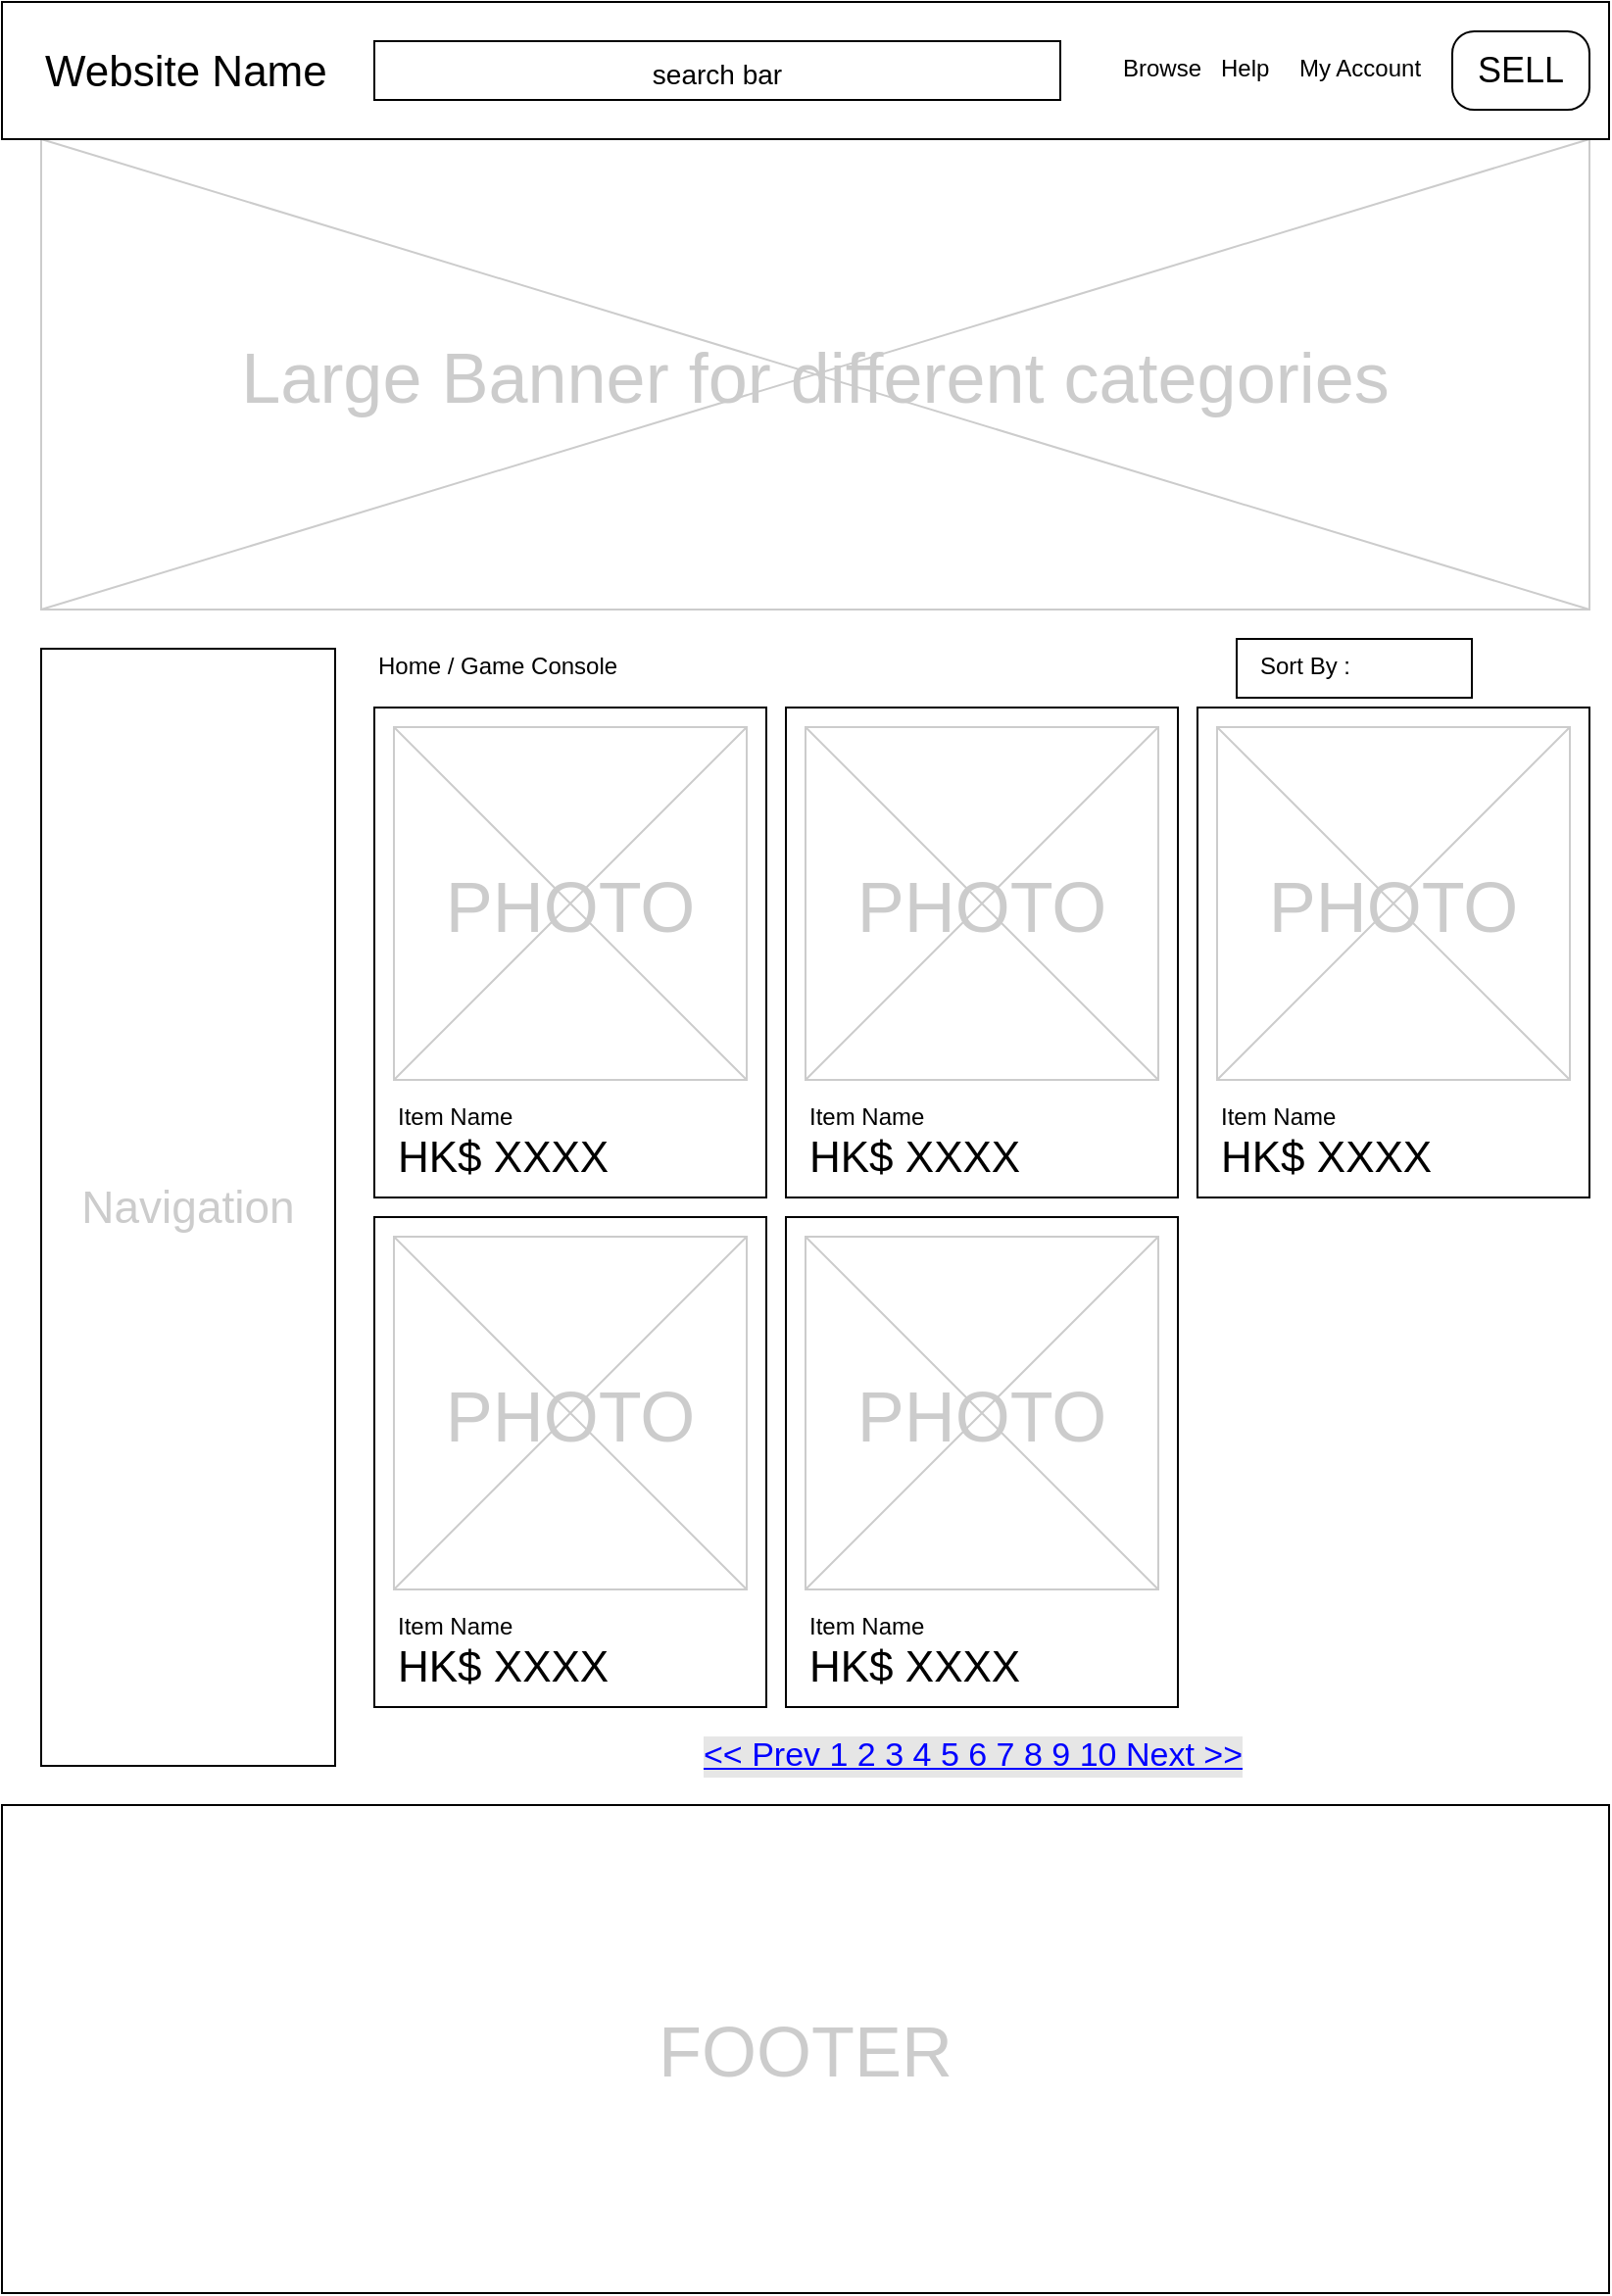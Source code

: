 <mxfile version="20.0.4" type="github">
  <diagram name="Page-1" id="f1b7ffb7-ca1e-a977-7cf5-a751b3c06c05">
    <mxGraphModel dx="976" dy="790" grid="1" gridSize="10" guides="1" tooltips="1" connect="1" arrows="1" fold="1" page="1" pageScale="1" pageWidth="826" pageHeight="1169" background="none" math="0" shadow="0">
      <root>
        <mxCell id="0" />
        <mxCell id="1" parent="0" />
        <mxCell id="7U0UcvtXGMc5YS8rFjJw-63" value="" style="verticalLabelPosition=bottom;verticalAlign=top;strokeWidth=1;shape=mxgraph.mockup.graphics.iconGrid;strokeColor=#CCCCCC;gridSize=1,1;" parent="1" vertex="1">
          <mxGeometry x="20" y="70" width="790" height="240" as="geometry" />
        </mxCell>
        <mxCell id="7U0UcvtXGMc5YS8rFjJw-67" value="" style="rounded=0;whiteSpace=wrap;html=1;fontSize=18;" parent="1" vertex="1">
          <mxGeometry width="820" height="70" as="geometry" />
        </mxCell>
        <mxCell id="2" value="Website Name" style="text;spacingTop=-5;fontSize=22;fontStyle=0" parent="1" vertex="1">
          <mxGeometry x="20" y="20" width="150" height="30" as="geometry" />
        </mxCell>
        <mxCell id="5" value="Browse" style="text;spacingTop=-5;" parent="1" vertex="1">
          <mxGeometry x="570" y="25.0" width="30" height="20" as="geometry" />
        </mxCell>
        <mxCell id="8" value="Home / Game Console" style="text;spacingTop=-5;" parent="1" vertex="1">
          <mxGeometry x="190" y="330" width="30" height="20" as="geometry" />
        </mxCell>
        <mxCell id="7U0UcvtXGMc5YS8rFjJw-61" value="&lt;font style=&quot;font-size: 14px;&quot;&gt;search bar&lt;/font&gt;" style="rounded=0;whiteSpace=wrap;html=1;fontSize=25;verticalAlign=bottom;" parent="1" vertex="1">
          <mxGeometry x="190" y="20" width="350" height="30" as="geometry" />
        </mxCell>
        <mxCell id="7U0UcvtXGMc5YS8rFjJw-62" value="SELL" style="rounded=1;whiteSpace=wrap;html=1;fontSize=18;arcSize=28;" parent="1" vertex="1">
          <mxGeometry x="740" y="15" width="70" height="40" as="geometry" />
        </mxCell>
        <mxCell id="26" value="Large Banner for different categories" style="text;spacingTop=-5;align=center;verticalAlign=middle;fontSize=36;fontColor=#CCCCCC" parent="1" vertex="1">
          <mxGeometry x="20" y="70" width="790" height="240" as="geometry" />
        </mxCell>
        <mxCell id="7U0UcvtXGMc5YS8rFjJw-65" value="Help" style="text;spacingTop=-5;" parent="1" vertex="1">
          <mxGeometry x="620" y="25.0" width="30" height="20" as="geometry" />
        </mxCell>
        <mxCell id="7U0UcvtXGMc5YS8rFjJw-66" value="My Account" style="text;spacingTop=-5;" parent="1" vertex="1">
          <mxGeometry x="660" y="25.0" width="30" height="20" as="geometry" />
        </mxCell>
        <mxCell id="7U0UcvtXGMc5YS8rFjJw-72" value="" style="rounded=0;whiteSpace=wrap;html=1;fontSize=22;" parent="1" vertex="1">
          <mxGeometry x="630" y="325" width="120" height="30" as="geometry" />
        </mxCell>
        <mxCell id="7U0UcvtXGMc5YS8rFjJw-85" value="Sort By :" style="text;spacingTop=-5;" parent="1" vertex="1">
          <mxGeometry x="640" y="330" width="30" height="20" as="geometry" />
        </mxCell>
        <mxCell id="7U0UcvtXGMc5YS8rFjJw-97" value="" style="group" parent="1" vertex="1" connectable="0">
          <mxGeometry x="400" y="360" width="200" height="250" as="geometry" />
        </mxCell>
        <mxCell id="7U0UcvtXGMc5YS8rFjJw-98" value="" style="rounded=0;whiteSpace=wrap;html=1;fontSize=8;" parent="7U0UcvtXGMc5YS8rFjJw-97" vertex="1">
          <mxGeometry width="200" height="250" as="geometry" />
        </mxCell>
        <mxCell id="7U0UcvtXGMc5YS8rFjJw-99" value="" style="verticalLabelPosition=bottom;verticalAlign=top;strokeWidth=1;shape=mxgraph.mockup.graphics.iconGrid;strokeColor=#CCCCCC;gridSize=1,1;" parent="7U0UcvtXGMc5YS8rFjJw-97" vertex="1">
          <mxGeometry x="10" y="10" width="180" height="180" as="geometry" />
        </mxCell>
        <mxCell id="7U0UcvtXGMc5YS8rFjJw-100" value="Item Name" style="text;spacingTop=-5;" parent="7U0UcvtXGMc5YS8rFjJw-97" vertex="1">
          <mxGeometry x="10" y="200" width="30" height="20" as="geometry" />
        </mxCell>
        <mxCell id="7U0UcvtXGMc5YS8rFjJw-101" value="HK$ XXXX" style="text;spacingTop=-5;whiteSpace=wrap;align=left;fontSize=22;" parent="7U0UcvtXGMc5YS8rFjJw-97" vertex="1">
          <mxGeometry x="10" y="215" width="180" height="30" as="geometry" />
        </mxCell>
        <mxCell id="7U0UcvtXGMc5YS8rFjJw-108" value="PHOTO" style="text;spacingTop=-5;align=center;verticalAlign=middle;fontSize=36;fontColor=#CCCCCC" parent="7U0UcvtXGMc5YS8rFjJw-97" vertex="1">
          <mxGeometry x="10" y="10" width="180" height="180" as="geometry" />
        </mxCell>
        <mxCell id="7U0UcvtXGMc5YS8rFjJw-102" value="" style="group" parent="1" vertex="1" connectable="0">
          <mxGeometry x="610" y="360" width="200" height="250" as="geometry" />
        </mxCell>
        <mxCell id="7U0UcvtXGMc5YS8rFjJw-103" value="" style="rounded=0;whiteSpace=wrap;html=1;fontSize=8;" parent="7U0UcvtXGMc5YS8rFjJw-102" vertex="1">
          <mxGeometry width="200" height="250" as="geometry" />
        </mxCell>
        <mxCell id="7U0UcvtXGMc5YS8rFjJw-104" value="" style="verticalLabelPosition=bottom;verticalAlign=top;strokeWidth=1;shape=mxgraph.mockup.graphics.iconGrid;strokeColor=#CCCCCC;gridSize=1,1;" parent="7U0UcvtXGMc5YS8rFjJw-102" vertex="1">
          <mxGeometry x="10" y="10" width="180" height="180" as="geometry" />
        </mxCell>
        <mxCell id="7U0UcvtXGMc5YS8rFjJw-105" value="Item Name" style="text;spacingTop=-5;" parent="7U0UcvtXGMc5YS8rFjJw-102" vertex="1">
          <mxGeometry x="10" y="200" width="30" height="20" as="geometry" />
        </mxCell>
        <mxCell id="7U0UcvtXGMc5YS8rFjJw-106" value="HK$ XXXX" style="text;spacingTop=-5;whiteSpace=wrap;align=left;fontSize=22;" parent="7U0UcvtXGMc5YS8rFjJw-102" vertex="1">
          <mxGeometry x="10" y="215" width="180" height="30" as="geometry" />
        </mxCell>
        <mxCell id="7U0UcvtXGMc5YS8rFjJw-109" value="PHOTO" style="text;spacingTop=-5;align=center;verticalAlign=middle;fontSize=36;fontColor=#CCCCCC" parent="7U0UcvtXGMc5YS8rFjJw-102" vertex="1">
          <mxGeometry x="10" y="10" width="180" height="180" as="geometry" />
        </mxCell>
        <mxCell id="7U0UcvtXGMc5YS8rFjJw-110" value="" style="group" parent="1" vertex="1" connectable="0">
          <mxGeometry x="190" y="360" width="200" height="250" as="geometry" />
        </mxCell>
        <mxCell id="7U0UcvtXGMc5YS8rFjJw-84" value="" style="rounded=0;whiteSpace=wrap;html=1;fontSize=8;" parent="7U0UcvtXGMc5YS8rFjJw-110" vertex="1">
          <mxGeometry width="200" height="250" as="geometry" />
        </mxCell>
        <mxCell id="50" value="" style="verticalLabelPosition=bottom;verticalAlign=top;strokeWidth=1;shape=mxgraph.mockup.graphics.iconGrid;strokeColor=#CCCCCC;gridSize=1,1;" parent="7U0UcvtXGMc5YS8rFjJw-110" vertex="1">
          <mxGeometry x="10" y="10" width="180" height="180" as="geometry" />
        </mxCell>
        <mxCell id="51" value="Item Name" style="text;spacingTop=-5;" parent="7U0UcvtXGMc5YS8rFjJw-110" vertex="1">
          <mxGeometry x="10" y="200" width="30" height="20" as="geometry" />
        </mxCell>
        <mxCell id="52" value="HK$ XXXX" style="text;spacingTop=-5;whiteSpace=wrap;align=left;fontSize=22;" parent="7U0UcvtXGMc5YS8rFjJw-110" vertex="1">
          <mxGeometry x="10" y="215" width="180" height="30" as="geometry" />
        </mxCell>
        <mxCell id="7U0UcvtXGMc5YS8rFjJw-107" value="PHOTO" style="text;spacingTop=-5;align=center;verticalAlign=middle;fontSize=36;fontColor=#CCCCCC" parent="7U0UcvtXGMc5YS8rFjJw-110" vertex="1">
          <mxGeometry x="10" y="10" width="180" height="180" as="geometry" />
        </mxCell>
        <mxCell id="7U0UcvtXGMc5YS8rFjJw-111" value="" style="group" parent="1" vertex="1" connectable="0">
          <mxGeometry x="190" y="620" width="200" height="250" as="geometry" />
        </mxCell>
        <mxCell id="7U0UcvtXGMc5YS8rFjJw-112" value="" style="rounded=0;whiteSpace=wrap;html=1;fontSize=8;" parent="7U0UcvtXGMc5YS8rFjJw-111" vertex="1">
          <mxGeometry width="200" height="250" as="geometry" />
        </mxCell>
        <mxCell id="7U0UcvtXGMc5YS8rFjJw-113" value="" style="verticalLabelPosition=bottom;verticalAlign=top;strokeWidth=1;shape=mxgraph.mockup.graphics.iconGrid;strokeColor=#CCCCCC;gridSize=1,1;" parent="7U0UcvtXGMc5YS8rFjJw-111" vertex="1">
          <mxGeometry x="10" y="10" width="180" height="180" as="geometry" />
        </mxCell>
        <mxCell id="7U0UcvtXGMc5YS8rFjJw-114" value="Item Name" style="text;spacingTop=-5;" parent="7U0UcvtXGMc5YS8rFjJw-111" vertex="1">
          <mxGeometry x="10" y="200" width="30" height="20" as="geometry" />
        </mxCell>
        <mxCell id="7U0UcvtXGMc5YS8rFjJw-115" value="HK$ XXXX" style="text;spacingTop=-5;whiteSpace=wrap;align=left;fontSize=22;" parent="7U0UcvtXGMc5YS8rFjJw-111" vertex="1">
          <mxGeometry x="10" y="215" width="180" height="30" as="geometry" />
        </mxCell>
        <mxCell id="7U0UcvtXGMc5YS8rFjJw-116" value="PHOTO" style="text;spacingTop=-5;align=center;verticalAlign=middle;fontSize=36;fontColor=#CCCCCC" parent="7U0UcvtXGMc5YS8rFjJw-111" vertex="1">
          <mxGeometry x="10" y="10" width="180" height="180" as="geometry" />
        </mxCell>
        <mxCell id="7U0UcvtXGMc5YS8rFjJw-117" value="" style="rounded=0;whiteSpace=wrap;html=1;labelBackgroundColor=#E6E6E6;fontSize=22;fontColor=none;" parent="1" vertex="1">
          <mxGeometry x="20" y="330" width="150" height="570" as="geometry" />
        </mxCell>
        <mxCell id="7U0UcvtXGMc5YS8rFjJw-118" value="Navigation" style="text;spacingTop=-5;align=center;verticalAlign=middle;fontSize=23;fontColor=#CCCCCC" parent="1" vertex="1">
          <mxGeometry x="20" y="330" width="150" height="570" as="geometry" />
        </mxCell>
        <mxCell id="7U0UcvtXGMc5YS8rFjJw-119" value="&lt;&lt; Prev 1 2 3 4 5 6 7 8 9 10 Next &gt;&gt;" style="strokeWidth=1;shadow=0;dashed=0;align=center;html=1;shape=mxgraph.mockup.navigation.pagination;linkText=;fontSize=17;fontColor=#0000ff;fontStyle=4;labelBackgroundColor=#E6E6E6;" parent="1" vertex="1">
          <mxGeometry x="320" y="880" width="350" height="30" as="geometry" />
        </mxCell>
        <mxCell id="7U0UcvtXGMc5YS8rFjJw-120" value="" style="group" parent="1" vertex="1" connectable="0">
          <mxGeometry x="400" y="620" width="200" height="250" as="geometry" />
        </mxCell>
        <mxCell id="7U0UcvtXGMc5YS8rFjJw-121" value="" style="rounded=0;whiteSpace=wrap;html=1;fontSize=8;" parent="7U0UcvtXGMc5YS8rFjJw-120" vertex="1">
          <mxGeometry width="200" height="250" as="geometry" />
        </mxCell>
        <mxCell id="7U0UcvtXGMc5YS8rFjJw-122" value="" style="verticalLabelPosition=bottom;verticalAlign=top;strokeWidth=1;shape=mxgraph.mockup.graphics.iconGrid;strokeColor=#CCCCCC;gridSize=1,1;" parent="7U0UcvtXGMc5YS8rFjJw-120" vertex="1">
          <mxGeometry x="10" y="10" width="180" height="180" as="geometry" />
        </mxCell>
        <mxCell id="7U0UcvtXGMc5YS8rFjJw-123" value="Item Name" style="text;spacingTop=-5;" parent="7U0UcvtXGMc5YS8rFjJw-120" vertex="1">
          <mxGeometry x="10" y="200" width="30" height="20" as="geometry" />
        </mxCell>
        <mxCell id="7U0UcvtXGMc5YS8rFjJw-124" value="HK$ XXXX" style="text;spacingTop=-5;whiteSpace=wrap;align=left;fontSize=22;" parent="7U0UcvtXGMc5YS8rFjJw-120" vertex="1">
          <mxGeometry x="10" y="215" width="180" height="30" as="geometry" />
        </mxCell>
        <mxCell id="7U0UcvtXGMc5YS8rFjJw-125" value="PHOTO" style="text;spacingTop=-5;align=center;verticalAlign=middle;fontSize=36;fontColor=#CCCCCC" parent="7U0UcvtXGMc5YS8rFjJw-120" vertex="1">
          <mxGeometry x="10" y="10" width="180" height="180" as="geometry" />
        </mxCell>
        <mxCell id="7U0UcvtXGMc5YS8rFjJw-126" value="" style="rounded=0;whiteSpace=wrap;html=1;labelBackgroundColor=#E6E6E6;fontSize=23;fontColor=none;" parent="1" vertex="1">
          <mxGeometry y="920" width="820" height="249" as="geometry" />
        </mxCell>
        <mxCell id="7U0UcvtXGMc5YS8rFjJw-127" value="FOOTER" style="text;spacingTop=-5;align=center;verticalAlign=middle;fontSize=36;fontColor=#CCCCCC" parent="1" vertex="1">
          <mxGeometry y="919" width="820" height="250" as="geometry" />
        </mxCell>
      </root>
    </mxGraphModel>
  </diagram>
</mxfile>
